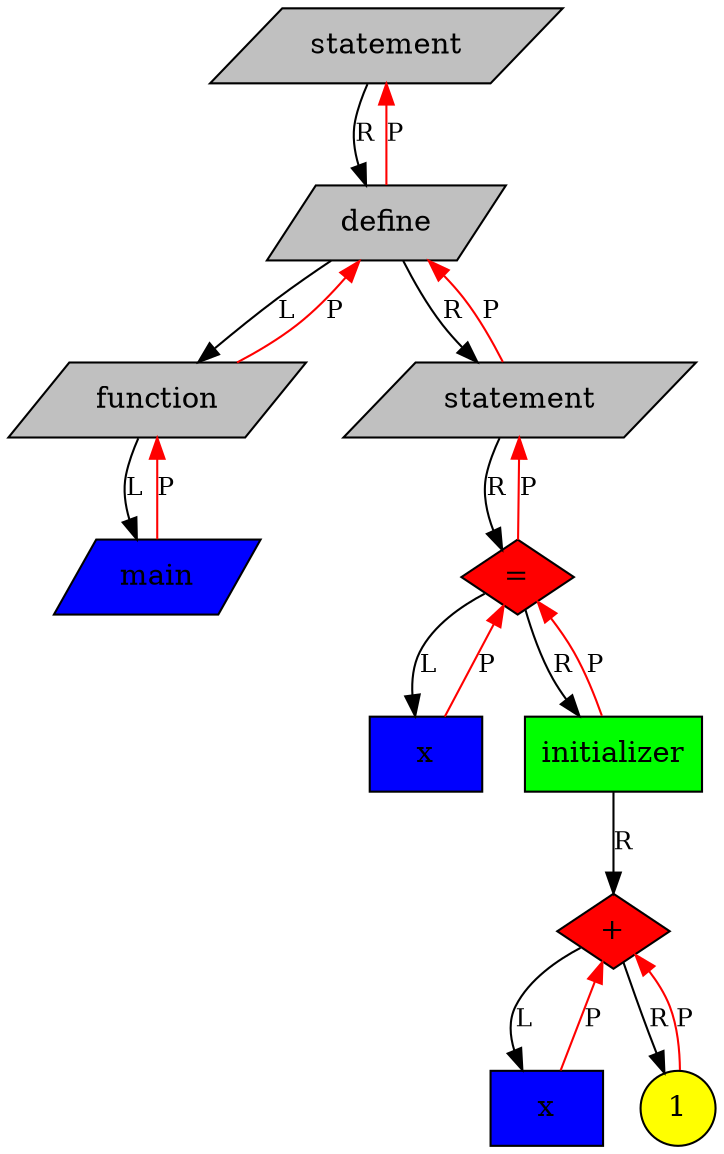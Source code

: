 digraph Tree{

	rankdir=UD;

	node[fontsize=14];

	93908220123200[shape=record, shape=parallelogram, style="filled", fillcolor=grey, label="statement"];
	93908220123296[shape=record, shape=parallelogram, style="filled", fillcolor=grey, label="define"];
	93908220123488[shape=record, shape=parallelogram, style="filled", fillcolor=grey, label="function"];
	93908220124416[shape=record, shape=parallelogram, style="filled", fillcolor=blue, label="main"];
	93908220123680[shape=record, shape=parallelogram, style="filled", fillcolor=grey, label="statement"];
	93908220123744[shape=record, shape=diamond, style="filled", fillcolor=red, label="="];
	93908220123936[shape=record, shape=rectangle, style="filled", fillcolor=blue, label="x"];
	93908220124000[shape=record, shape=rectangle, style="filled", fillcolor=green, label="initializer"];
	93908220124320[shape=record, shape=diamond, style="filled", fillcolor=red, label="+"];
	93908220124192[shape=record, shape=rectangle, style="filled", fillcolor=blue, label="x"];
	93908220124256[shape=record, shape=circle, style="filled", fillcolor=yellow, label="1"];

	93908220123200 -> 93908220123296[label = "R", fontsize=12]
	93908220123296 -> 93908220123200[label = "P", color=red, fontsize=12]
	93908220123296 -> 93908220123488[label = "L", fontsize=12]
	93908220123296 -> 93908220123680[label = "R", fontsize=12]
	93908220123488 -> 93908220123296[label = "P", color=red, fontsize=12]
	93908220123488 -> 93908220124416[label = "L", fontsize=12]
	93908220124416 -> 93908220123488[label = "P", color=red, fontsize=12]
	93908220123680 -> 93908220123296[label = "P", color=red, fontsize=12]
	93908220123680 -> 93908220123744[label = "R", fontsize=12]
	93908220123744 -> 93908220123680[label = "P", color=red, fontsize=12]
	93908220123744 -> 93908220123936[label = "L", fontsize=12]
	93908220123744 -> 93908220124000[label = "R", fontsize=12]
	93908220123936 -> 93908220123744[label = "P", color=red, fontsize=12]
	93908220124000 -> 93908220123744[label = "P", color=red, fontsize=12]
	93908220124000 -> 93908220124320[label = "R", fontsize=12]
	93908220124320 -> 93908220124192[label = "L", fontsize=12]
	93908220124320 -> 93908220124256[label = "R", fontsize=12]
	93908220124192 -> 93908220124320[label = "P", color=red, fontsize=12]
	93908220124256 -> 93908220124320[label = "P", color=red, fontsize=12]

}